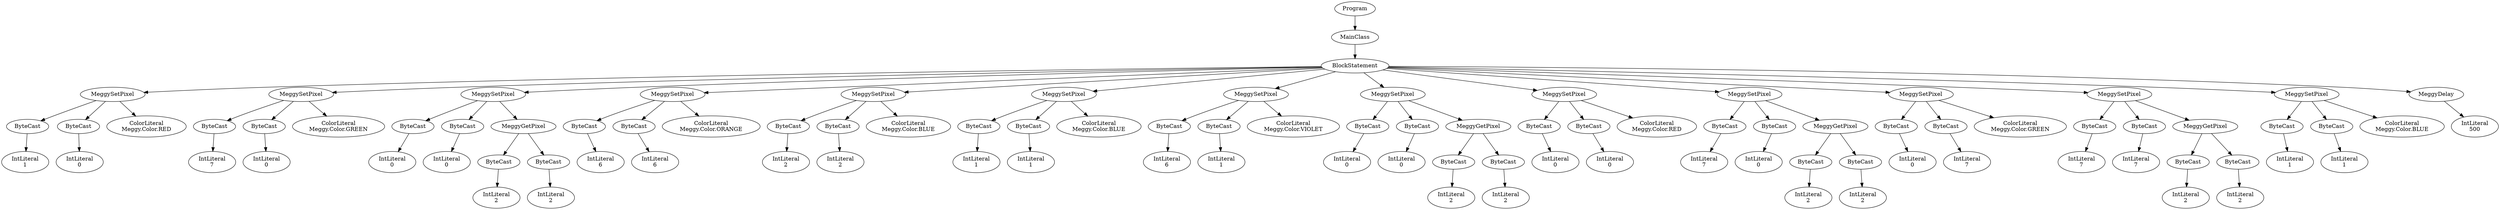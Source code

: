 digraph ASTGraph {
0 [ label="Program" ];
1 [ label="MainClass" ];
0 -> 1
2 [ label="BlockStatement" ];
1 -> 2
3 [ label="MeggySetPixel" ];
2 -> 3
4 [ label="ByteCast" ];
3 -> 4
5 [ label="IntLiteral\n1" ];
4 -> 5
6 [ label="ByteCast" ];
3 -> 6
7 [ label="IntLiteral\n0" ];
6 -> 7
8 [ label="ColorLiteral\nMeggy.Color.RED" ];
3 -> 8
9 [ label="MeggySetPixel" ];
2 -> 9
10 [ label="ByteCast" ];
9 -> 10
11 [ label="IntLiteral\n7" ];
10 -> 11
12 [ label="ByteCast" ];
9 -> 12
13 [ label="IntLiteral\n0" ];
12 -> 13
14 [ label="ColorLiteral\nMeggy.Color.GREEN" ];
9 -> 14
15 [ label="MeggySetPixel" ];
2 -> 15
16 [ label="ByteCast" ];
15 -> 16
17 [ label="IntLiteral\n0" ];
16 -> 17
18 [ label="ByteCast" ];
15 -> 18
19 [ label="IntLiteral\n0" ];
18 -> 19
20 [ label="MeggyGetPixel" ];
15 -> 20
21 [ label="ByteCast" ];
20 -> 21
22 [ label="IntLiteral\n2" ];
21 -> 22
23 [ label="ByteCast" ];
20 -> 23
24 [ label="IntLiteral\n2" ];
23 -> 24
25 [ label="MeggySetPixel" ];
2 -> 25
26 [ label="ByteCast" ];
25 -> 26
27 [ label="IntLiteral\n6" ];
26 -> 27
28 [ label="ByteCast" ];
25 -> 28
29 [ label="IntLiteral\n6" ];
28 -> 29
30 [ label="ColorLiteral\nMeggy.Color.ORANGE" ];
25 -> 30
31 [ label="MeggySetPixel" ];
2 -> 31
32 [ label="ByteCast" ];
31 -> 32
33 [ label="IntLiteral\n2" ];
32 -> 33
34 [ label="ByteCast" ];
31 -> 34
35 [ label="IntLiteral\n2" ];
34 -> 35
36 [ label="ColorLiteral\nMeggy.Color.BLUE" ];
31 -> 36
37 [ label="MeggySetPixel" ];
2 -> 37
38 [ label="ByteCast" ];
37 -> 38
39 [ label="IntLiteral\n1" ];
38 -> 39
40 [ label="ByteCast" ];
37 -> 40
41 [ label="IntLiteral\n1" ];
40 -> 41
42 [ label="ColorLiteral\nMeggy.Color.BLUE" ];
37 -> 42
43 [ label="MeggySetPixel" ];
2 -> 43
44 [ label="ByteCast" ];
43 -> 44
45 [ label="IntLiteral\n6" ];
44 -> 45
46 [ label="ByteCast" ];
43 -> 46
47 [ label="IntLiteral\n1" ];
46 -> 47
48 [ label="ColorLiteral\nMeggy.Color.VIOLET" ];
43 -> 48
49 [ label="MeggySetPixel" ];
2 -> 49
50 [ label="ByteCast" ];
49 -> 50
51 [ label="IntLiteral\n0" ];
50 -> 51
52 [ label="ByteCast" ];
49 -> 52
53 [ label="IntLiteral\n0" ];
52 -> 53
54 [ label="MeggyGetPixel" ];
49 -> 54
55 [ label="ByteCast" ];
54 -> 55
56 [ label="IntLiteral\n2" ];
55 -> 56
57 [ label="ByteCast" ];
54 -> 57
58 [ label="IntLiteral\n2" ];
57 -> 58
59 [ label="MeggySetPixel" ];
2 -> 59
60 [ label="ByteCast" ];
59 -> 60
61 [ label="IntLiteral\n0" ];
60 -> 61
62 [ label="ByteCast" ];
59 -> 62
63 [ label="IntLiteral\n0" ];
62 -> 63
64 [ label="ColorLiteral\nMeggy.Color.RED" ];
59 -> 64
65 [ label="MeggySetPixel" ];
2 -> 65
66 [ label="ByteCast" ];
65 -> 66
67 [ label="IntLiteral\n7" ];
66 -> 67
68 [ label="ByteCast" ];
65 -> 68
69 [ label="IntLiteral\n0" ];
68 -> 69
70 [ label="MeggyGetPixel" ];
65 -> 70
71 [ label="ByteCast" ];
70 -> 71
72 [ label="IntLiteral\n2" ];
71 -> 72
73 [ label="ByteCast" ];
70 -> 73
74 [ label="IntLiteral\n2" ];
73 -> 74
75 [ label="MeggySetPixel" ];
2 -> 75
76 [ label="ByteCast" ];
75 -> 76
77 [ label="IntLiteral\n0" ];
76 -> 77
78 [ label="ByteCast" ];
75 -> 78
79 [ label="IntLiteral\n7" ];
78 -> 79
80 [ label="ColorLiteral\nMeggy.Color.GREEN" ];
75 -> 80
81 [ label="MeggySetPixel" ];
2 -> 81
82 [ label="ByteCast" ];
81 -> 82
83 [ label="IntLiteral\n7" ];
82 -> 83
84 [ label="ByteCast" ];
81 -> 84
85 [ label="IntLiteral\n7" ];
84 -> 85
86 [ label="MeggyGetPixel" ];
81 -> 86
87 [ label="ByteCast" ];
86 -> 87
88 [ label="IntLiteral\n2" ];
87 -> 88
89 [ label="ByteCast" ];
86 -> 89
90 [ label="IntLiteral\n2" ];
89 -> 90
91 [ label="MeggySetPixel" ];
2 -> 91
92 [ label="ByteCast" ];
91 -> 92
93 [ label="IntLiteral\n1" ];
92 -> 93
94 [ label="ByteCast" ];
91 -> 94
95 [ label="IntLiteral\n1" ];
94 -> 95
96 [ label="ColorLiteral\nMeggy.Color.BLUE" ];
91 -> 96
97 [ label="MeggyDelay" ];
2 -> 97
98 [ label="IntLiteral\n500" ];
97 -> 98
}
